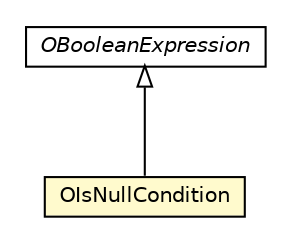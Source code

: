 #!/usr/local/bin/dot
#
# Class diagram 
# Generated by UMLGraph version R5_6-24-gf6e263 (http://www.umlgraph.org/)
#

digraph G {
	edge [fontname="Helvetica",fontsize=10,labelfontname="Helvetica",labelfontsize=10];
	node [fontname="Helvetica",fontsize=10,shape=plaintext];
	nodesep=0.25;
	ranksep=0.5;
	// com.orientechnologies.orient.core.sql.parser.OIsNullCondition
	c3997657 [label=<<table title="com.orientechnologies.orient.core.sql.parser.OIsNullCondition" border="0" cellborder="1" cellspacing="0" cellpadding="2" port="p" bgcolor="lemonChiffon" href="./OIsNullCondition.html">
		<tr><td><table border="0" cellspacing="0" cellpadding="1">
<tr><td align="center" balign="center"> OIsNullCondition </td></tr>
		</table></td></tr>
		</table>>, URL="./OIsNullCondition.html", fontname="Helvetica", fontcolor="black", fontsize=10.0];
	// com.orientechnologies.orient.core.sql.parser.OBooleanExpression
	c3997817 [label=<<table title="com.orientechnologies.orient.core.sql.parser.OBooleanExpression" border="0" cellborder="1" cellspacing="0" cellpadding="2" port="p" href="./OBooleanExpression.html">
		<tr><td><table border="0" cellspacing="0" cellpadding="1">
<tr><td align="center" balign="center"><font face="Helvetica-Oblique"> OBooleanExpression </font></td></tr>
		</table></td></tr>
		</table>>, URL="./OBooleanExpression.html", fontname="Helvetica", fontcolor="black", fontsize=10.0];
	//com.orientechnologies.orient.core.sql.parser.OIsNullCondition extends com.orientechnologies.orient.core.sql.parser.OBooleanExpression
	c3997817:p -> c3997657:p [dir=back,arrowtail=empty];
}

